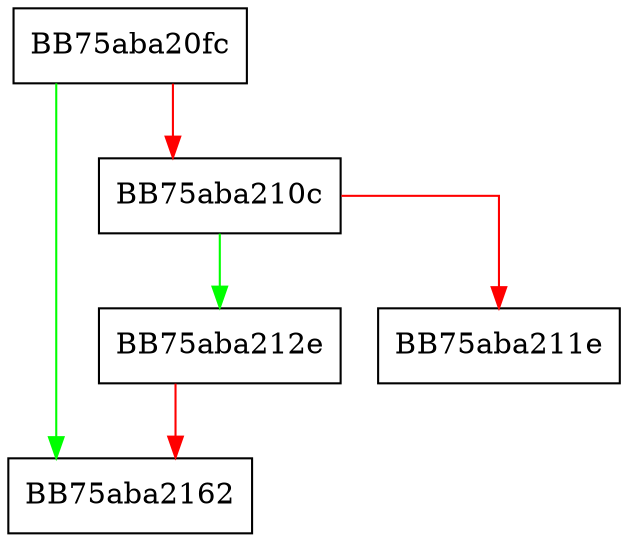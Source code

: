 digraph clear {
  node [shape="box"];
  graph [splines=ortho];
  BB75aba20fc -> BB75aba2162 [color="green"];
  BB75aba20fc -> BB75aba210c [color="red"];
  BB75aba210c -> BB75aba212e [color="green"];
  BB75aba210c -> BB75aba211e [color="red"];
  BB75aba212e -> BB75aba2162 [color="red"];
}